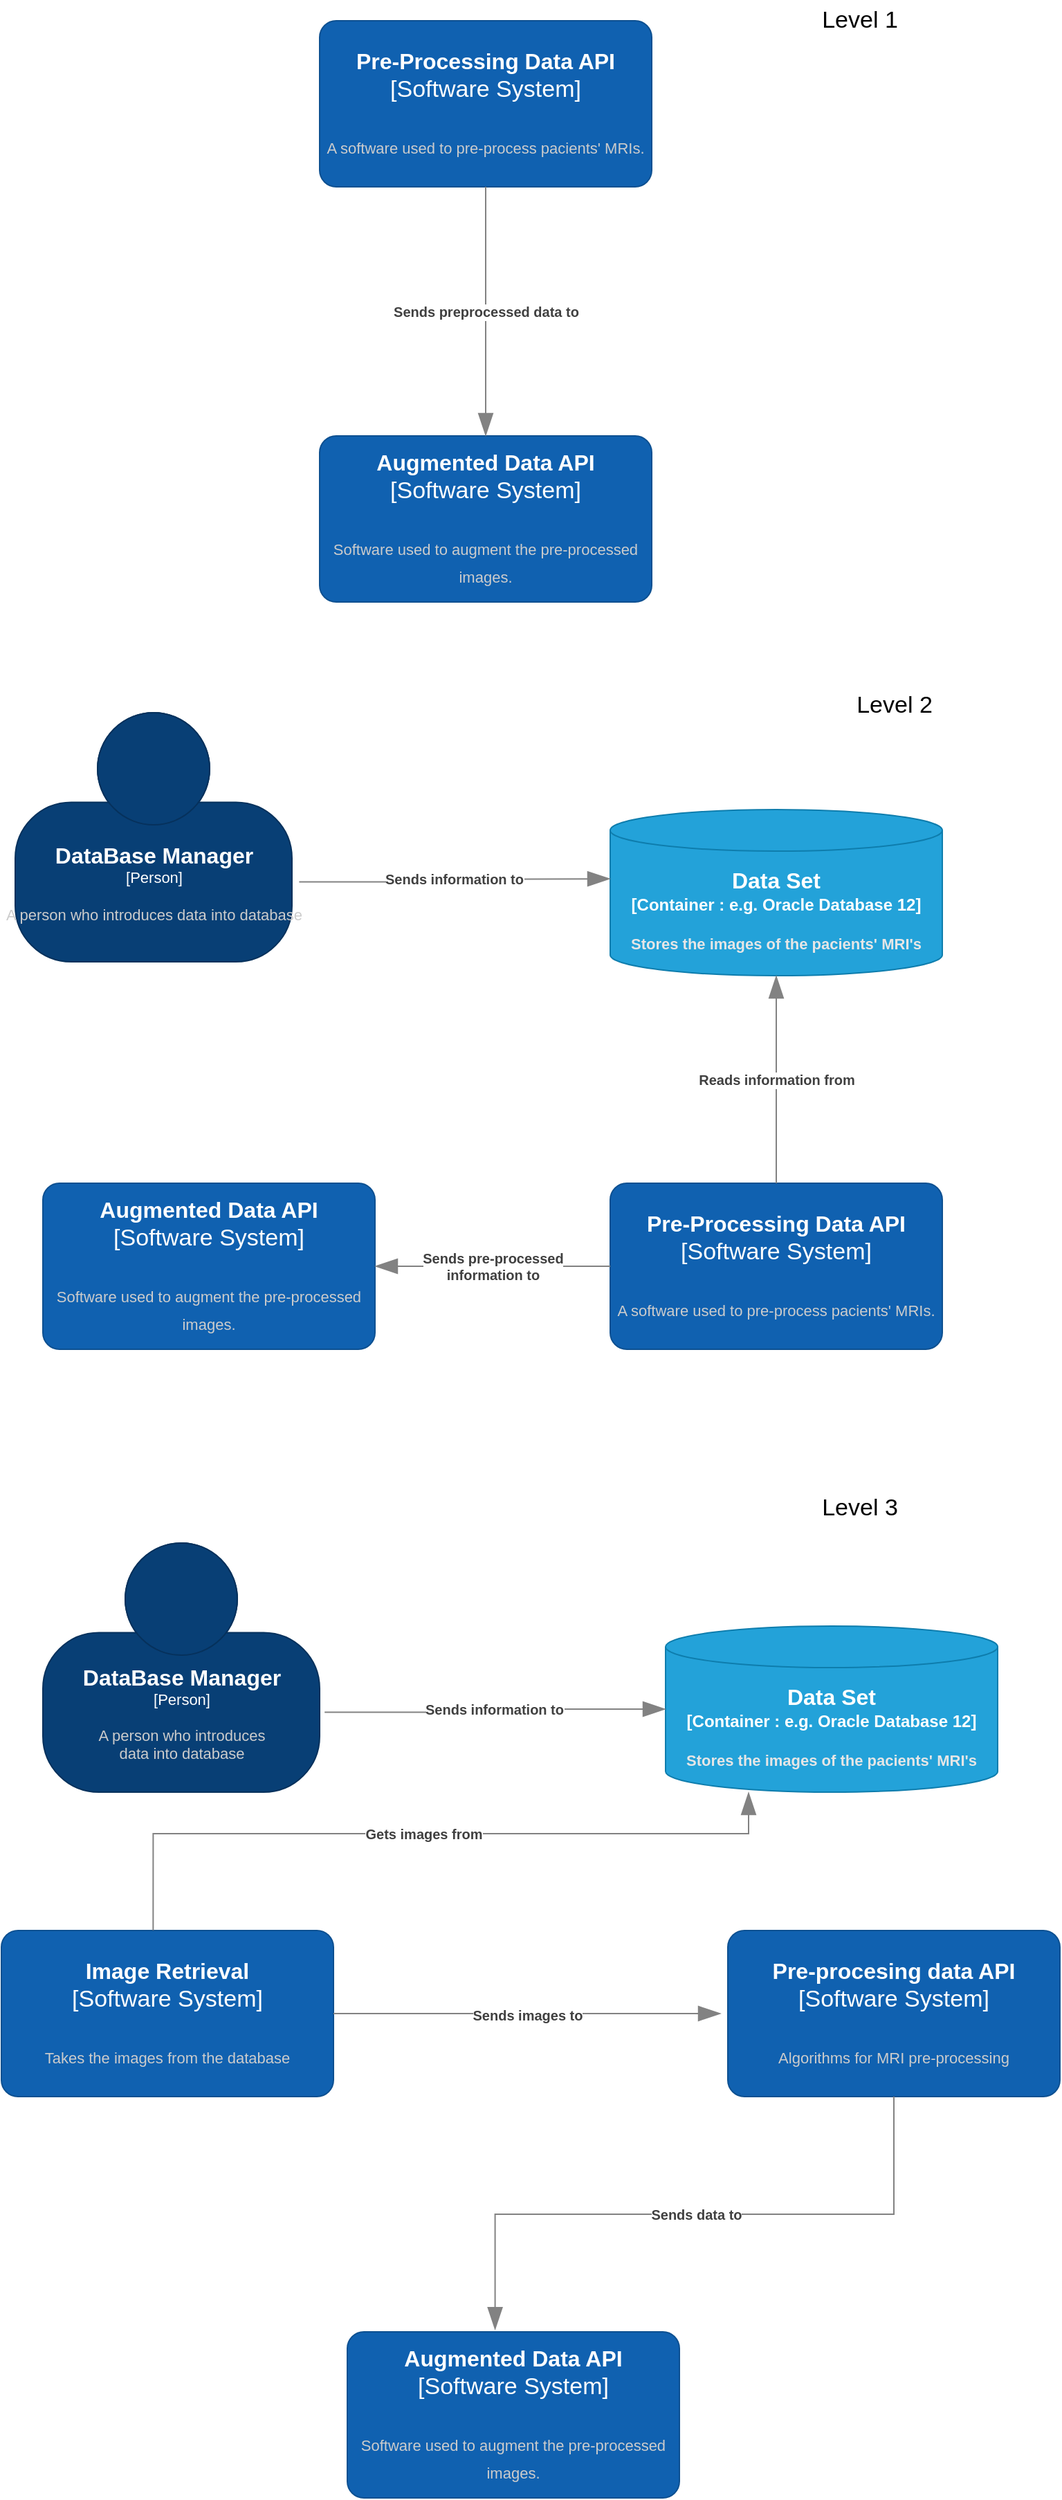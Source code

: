 <mxfile version="17.1.5" type="device"><diagram id="OycLgd0DF2pYkUcypg6F" name="Page-1"><mxGraphModel dx="1038" dy="489" grid="1" gridSize="10" guides="1" tooltips="1" connect="1" arrows="1" fold="1" page="1" pageScale="1" pageWidth="827" pageHeight="1169" math="0" shadow="0"><root><mxCell id="0"/><mxCell id="1" parent="0"/><mxCell id="RySHUyMGSl-3cHR641eR-6" value="Level 1" style="text;html=1;resizable=0;autosize=1;align=center;verticalAlign=middle;points=[];fillColor=none;strokeColor=none;rounded=0;fontSize=17;" vertex="1" parent="1"><mxGeometry x="615" y="25" width="70" height="30" as="geometry"/></mxCell><mxCell id="RySHUyMGSl-3cHR641eR-8" value="Level 2" style="text;html=1;resizable=0;autosize=1;align=center;verticalAlign=middle;points=[];fillColor=none;strokeColor=none;rounded=0;fontSize=17;" vertex="1" parent="1"><mxGeometry x="640" y="520" width="70" height="30" as="geometry"/></mxCell><object placeholders="1" c4Type="Data Set" c4Container="Container " c4Technology="e.g. Oracle Database 12" c4Description="Stores the images of the pacients' MRI's " label="&lt;font style=&quot;font-size: 16px&quot;&gt;&lt;b&gt;%c4Type%&lt;/font&gt;&lt;div&gt;[%c4Container%:&amp;nbsp;%c4Technology%]&lt;/div&gt;&lt;br&gt;&lt;div&gt;&lt;font style=&quot;font-size: 11px&quot;&gt;&lt;font color=&quot;#E6E6E6&quot;&gt;%c4Description%&lt;/font&gt;&lt;/div&gt;" id="RySHUyMGSl-3cHR641eR-9"><mxCell style="shape=cylinder3;size=15;whiteSpace=wrap;html=1;boundedLbl=1;rounded=0;labelBackgroundColor=none;fillColor=#23A2D9;fontSize=12;fontColor=#ffffff;align=center;strokeColor=#0E7DAD;metaEdit=1;points=[[0.5,0,0],[1,0.25,0],[1,0.5,0],[1,0.75,0],[0.5,1,0],[0,0.75,0],[0,0.5,0],[0,0.25,0]];resizable=0;" vertex="1" parent="1"><mxGeometry x="470" y="610" width="240" height="120" as="geometry"/></mxCell></object><object placeholders="1" c4Name="Pre-Processing Data API" c4Type="Software System" c4Description="A software used to pre-process pacients' MRIs." label="&lt;font style=&quot;font-size: 16px&quot;&gt;&lt;b&gt;%c4Name%&lt;/b&gt;&lt;/font&gt;&lt;div&gt;[%c4Type%]&lt;/div&gt;&lt;br&gt;&lt;div&gt;&lt;font style=&quot;font-size: 11px&quot;&gt;&lt;font color=&quot;#cccccc&quot;&gt;%c4Description%&lt;/font&gt;&lt;/div&gt;" id="RySHUyMGSl-3cHR641eR-12"><mxCell style="rounded=1;whiteSpace=wrap;html=1;labelBackgroundColor=none;fillColor=#1061B0;fontColor=#ffffff;align=center;arcSize=10;strokeColor=#0D5091;metaEdit=1;resizable=0;points=[[0.25,0,0],[0.5,0,0],[0.75,0,0],[1,0.25,0],[1,0.5,0],[1,0.75,0],[0.75,1,0],[0.5,1,0],[0.25,1,0],[0,0.75,0],[0,0.5,0],[0,0.25,0]];fontSize=17;" vertex="1" parent="1"><mxGeometry x="260" y="40" width="240" height="120" as="geometry"/></mxCell></object><object placeholders="1" c4Name="Augmented Data API" c4Type="Software System" c4Description="Software used to augment the pre-processed images." label="&lt;font style=&quot;font-size: 16px&quot;&gt;&lt;b&gt;%c4Name%&lt;/b&gt;&lt;/font&gt;&lt;div&gt;[%c4Type%]&lt;/div&gt;&lt;br&gt;&lt;div&gt;&lt;font style=&quot;font-size: 11px&quot;&gt;&lt;font color=&quot;#cccccc&quot;&gt;%c4Description%&lt;/font&gt;&lt;/div&gt;" id="RySHUyMGSl-3cHR641eR-13"><mxCell style="rounded=1;whiteSpace=wrap;html=1;labelBackgroundColor=none;fillColor=#1061B0;fontColor=#ffffff;align=center;arcSize=10;strokeColor=#0D5091;metaEdit=1;resizable=0;points=[[0.25,0,0],[0.5,0,0],[0.75,0,0],[1,0.25,0],[1,0.5,0],[1,0.75,0],[0.75,1,0],[0.5,1,0],[0.25,1,0],[0,0.75,0],[0,0.5,0],[0,0.25,0]];fontSize=17;" vertex="1" parent="1"><mxGeometry x="260" y="340" width="240" height="120" as="geometry"/></mxCell></object><object placeholders="1" c4Type="Relationship" c4Description="Sends preprocessed data to" label="&lt;div style=&quot;text-align: left&quot;&gt;&lt;div style=&quot;text-align: center&quot;&gt;&lt;b&gt;%c4Description%&lt;/b&gt;&lt;/div&gt;" id="RySHUyMGSl-3cHR641eR-14"><mxCell style="endArrow=blockThin;html=1;fontSize=10;fontColor=#404040;strokeWidth=1;endFill=1;strokeColor=#828282;elbow=vertical;metaEdit=1;endSize=14;startSize=14;jumpStyle=arc;jumpSize=16;rounded=0;edgeStyle=orthogonalEdgeStyle;exitX=0.5;exitY=1;exitDx=0;exitDy=0;exitPerimeter=0;entryX=0.5;entryY=0;entryDx=0;entryDy=0;entryPerimeter=0;" edge="1" parent="1" source="RySHUyMGSl-3cHR641eR-12" target="RySHUyMGSl-3cHR641eR-13"><mxGeometry width="240" relative="1" as="geometry"><mxPoint x="290" y="280" as="sourcePoint"/><mxPoint x="530" y="280" as="targetPoint"/></mxGeometry></mxCell></object><object placeholders="1" c4Name="Pre-Processing Data API" c4Type="Software System" c4Description="A software used to pre-process pacients' MRIs." label="&lt;font style=&quot;font-size: 16px&quot;&gt;&lt;b&gt;%c4Name%&lt;/b&gt;&lt;/font&gt;&lt;div&gt;[%c4Type%]&lt;/div&gt;&lt;br&gt;&lt;div&gt;&lt;font style=&quot;font-size: 11px&quot;&gt;&lt;font color=&quot;#cccccc&quot;&gt;%c4Description%&lt;/font&gt;&lt;/div&gt;" id="RySHUyMGSl-3cHR641eR-15"><mxCell style="rounded=1;whiteSpace=wrap;html=1;labelBackgroundColor=none;fillColor=#1061B0;fontColor=#ffffff;align=center;arcSize=10;strokeColor=#0D5091;metaEdit=1;resizable=0;points=[[0.25,0,0],[0.5,0,0],[0.75,0,0],[1,0.25,0],[1,0.5,0],[1,0.75,0],[0.75,1,0],[0.5,1,0],[0.25,1,0],[0,0.75,0],[0,0.5,0],[0,0.25,0]];fontSize=17;" vertex="1" parent="1"><mxGeometry x="470" y="880" width="240" height="120" as="geometry"/></mxCell></object><object placeholders="1" c4Name="DataBase Manager" c4Type="Person" c4Description="A person who introduces data into database" label="&lt;font style=&quot;font-size: 16px&quot;&gt;&lt;b&gt;%c4Name%&lt;/b&gt;&lt;/font&gt;&lt;div&gt;[%c4Type%]&lt;/div&gt;&lt;br&gt;&lt;div&gt;&lt;font style=&quot;font-size: 11px&quot;&gt;&lt;font color=&quot;#cccccc&quot;&gt;%c4Description%&lt;/font&gt;&lt;/div&gt;" id="RySHUyMGSl-3cHR641eR-16"><mxCell style="html=1;fontSize=11;dashed=0;whitespace=wrap;fillColor=#083F75;strokeColor=#06315C;fontColor=#ffffff;shape=mxgraph.c4.person2;align=center;metaEdit=1;points=[[0.5,0,0],[1,0.5,0],[1,0.75,0],[0.75,1,0],[0.5,1,0],[0.25,1,0],[0,0.75,0],[0,0.5,0]];resizable=0;" vertex="1" parent="1"><mxGeometry x="40" y="540" width="200" height="180" as="geometry"/></mxCell></object><object placeholders="1" c4Type="Relationship" c4Description="Sends information to" label="&lt;div style=&quot;text-align: left&quot;&gt;&lt;div style=&quot;text-align: center&quot;&gt;&lt;b&gt;%c4Description%&lt;/b&gt;&lt;/div&gt;" id="RySHUyMGSl-3cHR641eR-17"><mxCell style="endArrow=blockThin;html=1;fontSize=10;fontColor=#404040;strokeWidth=1;endFill=1;strokeColor=#828282;elbow=vertical;metaEdit=1;endSize=14;startSize=14;jumpStyle=arc;jumpSize=16;rounded=0;edgeStyle=orthogonalEdgeStyle;exitX=1.026;exitY=0.679;exitDx=0;exitDy=0;exitPerimeter=0;" edge="1" parent="1" source="RySHUyMGSl-3cHR641eR-16"><mxGeometry width="240" relative="1" as="geometry"><mxPoint x="290" y="780" as="sourcePoint"/><mxPoint x="470" y="660" as="targetPoint"/></mxGeometry></mxCell></object><object placeholders="1" c4Type="Relationship" c4Description="Reads information from" label="&lt;div style=&quot;text-align: left&quot;&gt;&lt;div style=&quot;text-align: center&quot;&gt;&lt;b&gt;%c4Description%&lt;/b&gt;&lt;/div&gt;" id="RySHUyMGSl-3cHR641eR-19"><mxCell style="endArrow=blockThin;html=1;fontSize=10;fontColor=#404040;strokeWidth=1;endFill=1;strokeColor=#828282;elbow=vertical;metaEdit=1;endSize=14;startSize=14;jumpStyle=arc;jumpSize=16;rounded=0;edgeStyle=orthogonalEdgeStyle;entryX=0.5;entryY=1;entryDx=0;entryDy=0;entryPerimeter=0;exitX=0.5;exitY=0;exitDx=0;exitDy=0;exitPerimeter=0;" edge="1" parent="1" source="RySHUyMGSl-3cHR641eR-15" target="RySHUyMGSl-3cHR641eR-9"><mxGeometry width="240" relative="1" as="geometry"><mxPoint x="290" y="780" as="sourcePoint"/><mxPoint x="530" y="780" as="targetPoint"/></mxGeometry></mxCell></object><object placeholders="1" c4Name="Augmented Data API" c4Type="Software System" c4Description="Software used to augment the pre-processed images." label="&lt;font style=&quot;font-size: 16px&quot;&gt;&lt;b&gt;%c4Name%&lt;/b&gt;&lt;/font&gt;&lt;div&gt;[%c4Type%]&lt;/div&gt;&lt;br&gt;&lt;div&gt;&lt;font style=&quot;font-size: 11px&quot;&gt;&lt;font color=&quot;#cccccc&quot;&gt;%c4Description%&lt;/font&gt;&lt;/div&gt;" id="RySHUyMGSl-3cHR641eR-20"><mxCell style="rounded=1;whiteSpace=wrap;html=1;labelBackgroundColor=none;fillColor=#1061B0;fontColor=#ffffff;align=center;arcSize=10;strokeColor=#0D5091;metaEdit=1;resizable=0;points=[[0.25,0,0],[0.5,0,0],[0.75,0,0],[1,0.25,0],[1,0.5,0],[1,0.75,0],[0.75,1,0],[0.5,1,0],[0.25,1,0],[0,0.75,0],[0,0.5,0],[0,0.25,0]];fontSize=17;" vertex="1" parent="1"><mxGeometry x="60" y="880" width="240" height="120" as="geometry"/></mxCell></object><object placeholders="1" c4Type="Relationship" c4Description="Sends pre-processed &#10;information to" label="&lt;div style=&quot;text-align: left&quot;&gt;&lt;div style=&quot;text-align: center&quot;&gt;&lt;b&gt;%c4Description%&lt;/b&gt;&lt;/div&gt;" id="RySHUyMGSl-3cHR641eR-21"><mxCell style="endArrow=blockThin;html=1;fontSize=10;fontColor=#404040;strokeWidth=1;endFill=1;strokeColor=#828282;elbow=vertical;metaEdit=1;endSize=14;startSize=14;jumpStyle=arc;jumpSize=16;rounded=0;edgeStyle=orthogonalEdgeStyle;exitX=0;exitY=0.5;exitDx=0;exitDy=0;exitPerimeter=0;entryX=1;entryY=0.5;entryDx=0;entryDy=0;entryPerimeter=0;" edge="1" parent="1" source="RySHUyMGSl-3cHR641eR-15" target="RySHUyMGSl-3cHR641eR-20"><mxGeometry width="240" relative="1" as="geometry"><mxPoint x="290" y="880" as="sourcePoint"/><mxPoint x="320" y="940" as="targetPoint"/></mxGeometry></mxCell></object><mxCell id="RySHUyMGSl-3cHR641eR-22" value="Level 3&lt;br&gt;" style="text;html=1;resizable=0;autosize=1;align=center;verticalAlign=middle;points=[];fillColor=none;strokeColor=none;rounded=0;fontSize=17;" vertex="1" parent="1"><mxGeometry x="615" y="1100" width="70" height="30" as="geometry"/></mxCell><object placeholders="1" c4Name="DataBase Manager" c4Type="Person" c4Description="A person who introduces &#10;data into database" label="&lt;font style=&quot;font-size: 16px&quot;&gt;&lt;b&gt;%c4Name%&lt;/b&gt;&lt;/font&gt;&lt;div&gt;[%c4Type%]&lt;/div&gt;&lt;br&gt;&lt;div&gt;&lt;font style=&quot;font-size: 11px&quot;&gt;&lt;font color=&quot;#cccccc&quot;&gt;%c4Description%&lt;/font&gt;&lt;/div&gt;" id="RySHUyMGSl-3cHR641eR-23"><mxCell style="html=1;fontSize=11;dashed=0;whitespace=wrap;fillColor=#083F75;strokeColor=#06315C;fontColor=#ffffff;shape=mxgraph.c4.person2;align=center;metaEdit=1;points=[[0.5,0,0],[1,0.5,0],[1,0.75,0],[0.75,1,0],[0.5,1,0],[0.25,1,0],[0,0.75,0],[0,0.5,0]];resizable=0;" vertex="1" parent="1"><mxGeometry x="60" y="1140" width="200" height="180" as="geometry"/></mxCell></object><object placeholders="1" c4Type="Data Set" c4Container="Container " c4Technology="e.g. Oracle Database 12" c4Description="Stores the images of the pacients' MRI's " label="&lt;font style=&quot;font-size: 16px&quot;&gt;&lt;b&gt;%c4Type%&lt;/font&gt;&lt;div&gt;[%c4Container%:&amp;nbsp;%c4Technology%]&lt;/div&gt;&lt;br&gt;&lt;div&gt;&lt;font style=&quot;font-size: 11px&quot;&gt;&lt;font color=&quot;#E6E6E6&quot;&gt;%c4Description%&lt;/font&gt;&lt;/div&gt;" id="RySHUyMGSl-3cHR641eR-24"><mxCell style="shape=cylinder3;size=15;whiteSpace=wrap;html=1;boundedLbl=1;rounded=0;labelBackgroundColor=none;fillColor=#23A2D9;fontSize=12;fontColor=#ffffff;align=center;strokeColor=#0E7DAD;metaEdit=1;points=[[0.5,0,0],[1,0.25,0],[1,0.5,0],[1,0.75,0],[0.5,1,0],[0,0.75,0],[0,0.5,0],[0,0.25,0]];resizable=0;" vertex="1" parent="1"><mxGeometry x="510" y="1200" width="240" height="120" as="geometry"/></mxCell></object><object placeholders="1" c4Type="Relationship" c4Description="Sends information to" label="&lt;div style=&quot;text-align: left&quot;&gt;&lt;div style=&quot;text-align: center&quot;&gt;&lt;b&gt;%c4Description%&lt;/b&gt;&lt;/div&gt;" id="RySHUyMGSl-3cHR641eR-27"><mxCell style="endArrow=blockThin;html=1;fontSize=10;fontColor=#404040;strokeWidth=1;endFill=1;strokeColor=#828282;elbow=vertical;metaEdit=1;endSize=14;startSize=14;jumpStyle=arc;jumpSize=16;rounded=0;edgeStyle=orthogonalEdgeStyle;exitX=1.018;exitY=0.679;exitDx=0;exitDy=0;exitPerimeter=0;entryX=0;entryY=0.5;entryDx=0;entryDy=0;entryPerimeter=0;" edge="1" parent="1" source="RySHUyMGSl-3cHR641eR-23" target="RySHUyMGSl-3cHR641eR-24"><mxGeometry width="240" relative="1" as="geometry"><mxPoint x="300" y="1300" as="sourcePoint"/><mxPoint x="540" y="1300" as="targetPoint"/></mxGeometry></mxCell></object><object placeholders="1" c4Name="Image Retrieval" c4Type="Software System" c4Description="Takes the images from the database" label="&lt;font style=&quot;font-size: 16px&quot;&gt;&lt;b&gt;%c4Name%&lt;/b&gt;&lt;/font&gt;&lt;div&gt;[%c4Type%]&lt;/div&gt;&lt;br&gt;&lt;div&gt;&lt;font style=&quot;font-size: 11px&quot;&gt;&lt;font color=&quot;#cccccc&quot;&gt;%c4Description%&lt;/font&gt;&lt;/div&gt;" id="RySHUyMGSl-3cHR641eR-28"><mxCell style="rounded=1;whiteSpace=wrap;html=1;labelBackgroundColor=none;fillColor=#1061B0;fontColor=#ffffff;align=center;arcSize=10;strokeColor=#0D5091;metaEdit=1;resizable=0;points=[[0.25,0,0],[0.5,0,0],[0.75,0,0],[1,0.25,0],[1,0.5,0],[1,0.75,0],[0.75,1,0],[0.5,1,0],[0.25,1,0],[0,0.75,0],[0,0.5,0],[0,0.25,0]];fontSize=17;" vertex="1" parent="1"><mxGeometry x="30" y="1420" width="240" height="120" as="geometry"/></mxCell></object><object placeholders="1" c4Name="Pre-procesing data API" c4Type="Software System" c4Description="Algorithms for MRI pre-processing" label="&lt;font style=&quot;font-size: 16px&quot;&gt;&lt;b&gt;%c4Name%&lt;/b&gt;&lt;/font&gt;&lt;div&gt;[%c4Type%]&lt;/div&gt;&lt;br&gt;&lt;div&gt;&lt;font style=&quot;font-size: 11px&quot;&gt;&lt;font color=&quot;#cccccc&quot;&gt;%c4Description%&lt;/font&gt;&lt;/div&gt;" id="RySHUyMGSl-3cHR641eR-29"><mxCell style="rounded=1;whiteSpace=wrap;html=1;labelBackgroundColor=none;fillColor=#1061B0;fontColor=#ffffff;align=center;arcSize=10;strokeColor=#0D5091;metaEdit=1;resizable=0;points=[[0.25,0,0],[0.5,0,0],[0.75,0,0],[1,0.25,0],[1,0.5,0],[1,0.75,0],[0.75,1,0],[0.5,1,0],[0.25,1,0],[0,0.75,0],[0,0.5,0],[0,0.25,0]];fontSize=17;" vertex="1" parent="1"><mxGeometry x="555" y="1420" width="240" height="120" as="geometry"/></mxCell></object><object placeholders="1" c4Type="Relationship" c4Description="Gets images from" label="&lt;div style=&quot;text-align: left&quot;&gt;&lt;div style=&quot;text-align: center&quot;&gt;&lt;b&gt;%c4Description%&lt;/b&gt;&lt;/div&gt;" id="RySHUyMGSl-3cHR641eR-31"><mxCell style="endArrow=blockThin;html=1;fontSize=10;fontColor=#404040;strokeWidth=1;endFill=1;strokeColor=#828282;elbow=vertical;metaEdit=1;endSize=14;startSize=14;jumpStyle=arc;jumpSize=16;rounded=0;edgeStyle=orthogonalEdgeStyle;exitX=0.457;exitY=-0.002;exitDx=0;exitDy=0;exitPerimeter=0;" edge="1" parent="1" source="RySHUyMGSl-3cHR641eR-28" target="RySHUyMGSl-3cHR641eR-24"><mxGeometry width="240" relative="1" as="geometry"><mxPoint x="140" y="1410" as="sourcePoint"/><mxPoint x="460" y="1430" as="targetPoint"/><Array as="points"><mxPoint x="140" y="1350"/><mxPoint x="570" y="1350"/></Array></mxGeometry></mxCell></object><object placeholders="1" c4Type="Relationship" c4Description="Sends images to" label="&lt;div style=&quot;text-align: left&quot;&gt;&lt;div style=&quot;text-align: center&quot;&gt;&lt;b&gt;%c4Description%&lt;/b&gt;&lt;/div&gt;" id="RySHUyMGSl-3cHR641eR-32"><mxCell style="endArrow=blockThin;html=1;fontSize=10;fontColor=#404040;strokeWidth=1;endFill=1;strokeColor=#828282;elbow=vertical;metaEdit=1;endSize=14;startSize=14;jumpStyle=arc;jumpSize=16;rounded=0;edgeStyle=orthogonalEdgeStyle;exitX=1;exitY=0.5;exitDx=0;exitDy=0;exitPerimeter=0;" edge="1" parent="1" source="RySHUyMGSl-3cHR641eR-28"><mxGeometry width="240" relative="1" as="geometry"><mxPoint x="300" y="1500" as="sourcePoint"/><mxPoint x="550" y="1480" as="targetPoint"/></mxGeometry></mxCell></object><object placeholders="1" c4Type="Relationship" c4Description="Sends data to" label="&lt;div style=&quot;text-align: left&quot;&gt;&lt;div style=&quot;text-align: center&quot;&gt;&lt;b&gt;%c4Description%&lt;/b&gt;&lt;/div&gt;" id="RySHUyMGSl-3cHR641eR-33"><mxCell style="endArrow=blockThin;html=1;fontSize=10;fontColor=#404040;strokeWidth=1;endFill=1;strokeColor=#828282;elbow=vertical;metaEdit=1;endSize=14;startSize=14;jumpStyle=arc;jumpSize=16;rounded=0;edgeStyle=orthogonalEdgeStyle;exitX=0.5;exitY=1;exitDx=0;exitDy=0;exitPerimeter=0;entryX=0.445;entryY=-0.012;entryDx=0;entryDy=0;entryPerimeter=0;" edge="1" parent="1" source="RySHUyMGSl-3cHR641eR-29" target="RySHUyMGSl-3cHR641eR-34"><mxGeometry width="240" relative="1" as="geometry"><mxPoint x="300" y="1600" as="sourcePoint"/><mxPoint x="534" y="1700" as="targetPoint"/></mxGeometry></mxCell></object><object placeholders="1" c4Name="Augmented Data API" c4Type="Software System" c4Description="Software used to augment the pre-processed images." label="&lt;font style=&quot;font-size: 16px&quot;&gt;&lt;b&gt;%c4Name%&lt;/b&gt;&lt;/font&gt;&lt;div&gt;[%c4Type%]&lt;/div&gt;&lt;br&gt;&lt;div&gt;&lt;font style=&quot;font-size: 11px&quot;&gt;&lt;font color=&quot;#cccccc&quot;&gt;%c4Description%&lt;/font&gt;&lt;/div&gt;" id="RySHUyMGSl-3cHR641eR-34"><mxCell style="rounded=1;whiteSpace=wrap;html=1;labelBackgroundColor=none;fillColor=#1061B0;fontColor=#ffffff;align=center;arcSize=10;strokeColor=#0D5091;metaEdit=1;resizable=0;points=[[0.25,0,0],[0.5,0,0],[0.75,0,0],[1,0.25,0],[1,0.5,0],[1,0.75,0],[0.75,1,0],[0.5,1,0],[0.25,1,0],[0,0.75,0],[0,0.5,0],[0,0.25,0]];fontSize=17;" vertex="1" parent="1"><mxGeometry x="280" y="1710" width="240" height="120" as="geometry"/></mxCell></object></root></mxGraphModel></diagram></mxfile>